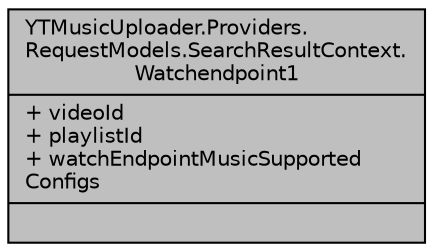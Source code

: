 digraph "YTMusicUploader.Providers.RequestModels.SearchResultContext.Watchendpoint1"
{
 // LATEX_PDF_SIZE
  edge [fontname="Helvetica",fontsize="10",labelfontname="Helvetica",labelfontsize="10"];
  node [fontname="Helvetica",fontsize="10",shape=record];
  Node1 [label="{YTMusicUploader.Providers.\lRequestModels.SearchResultContext.\lWatchendpoint1\n|+ videoId\l+ playlistId\l+ watchEndpointMusicSupported\lConfigs\l|}",height=0.2,width=0.4,color="black", fillcolor="grey75", style="filled", fontcolor="black",tooltip=" "];
}
